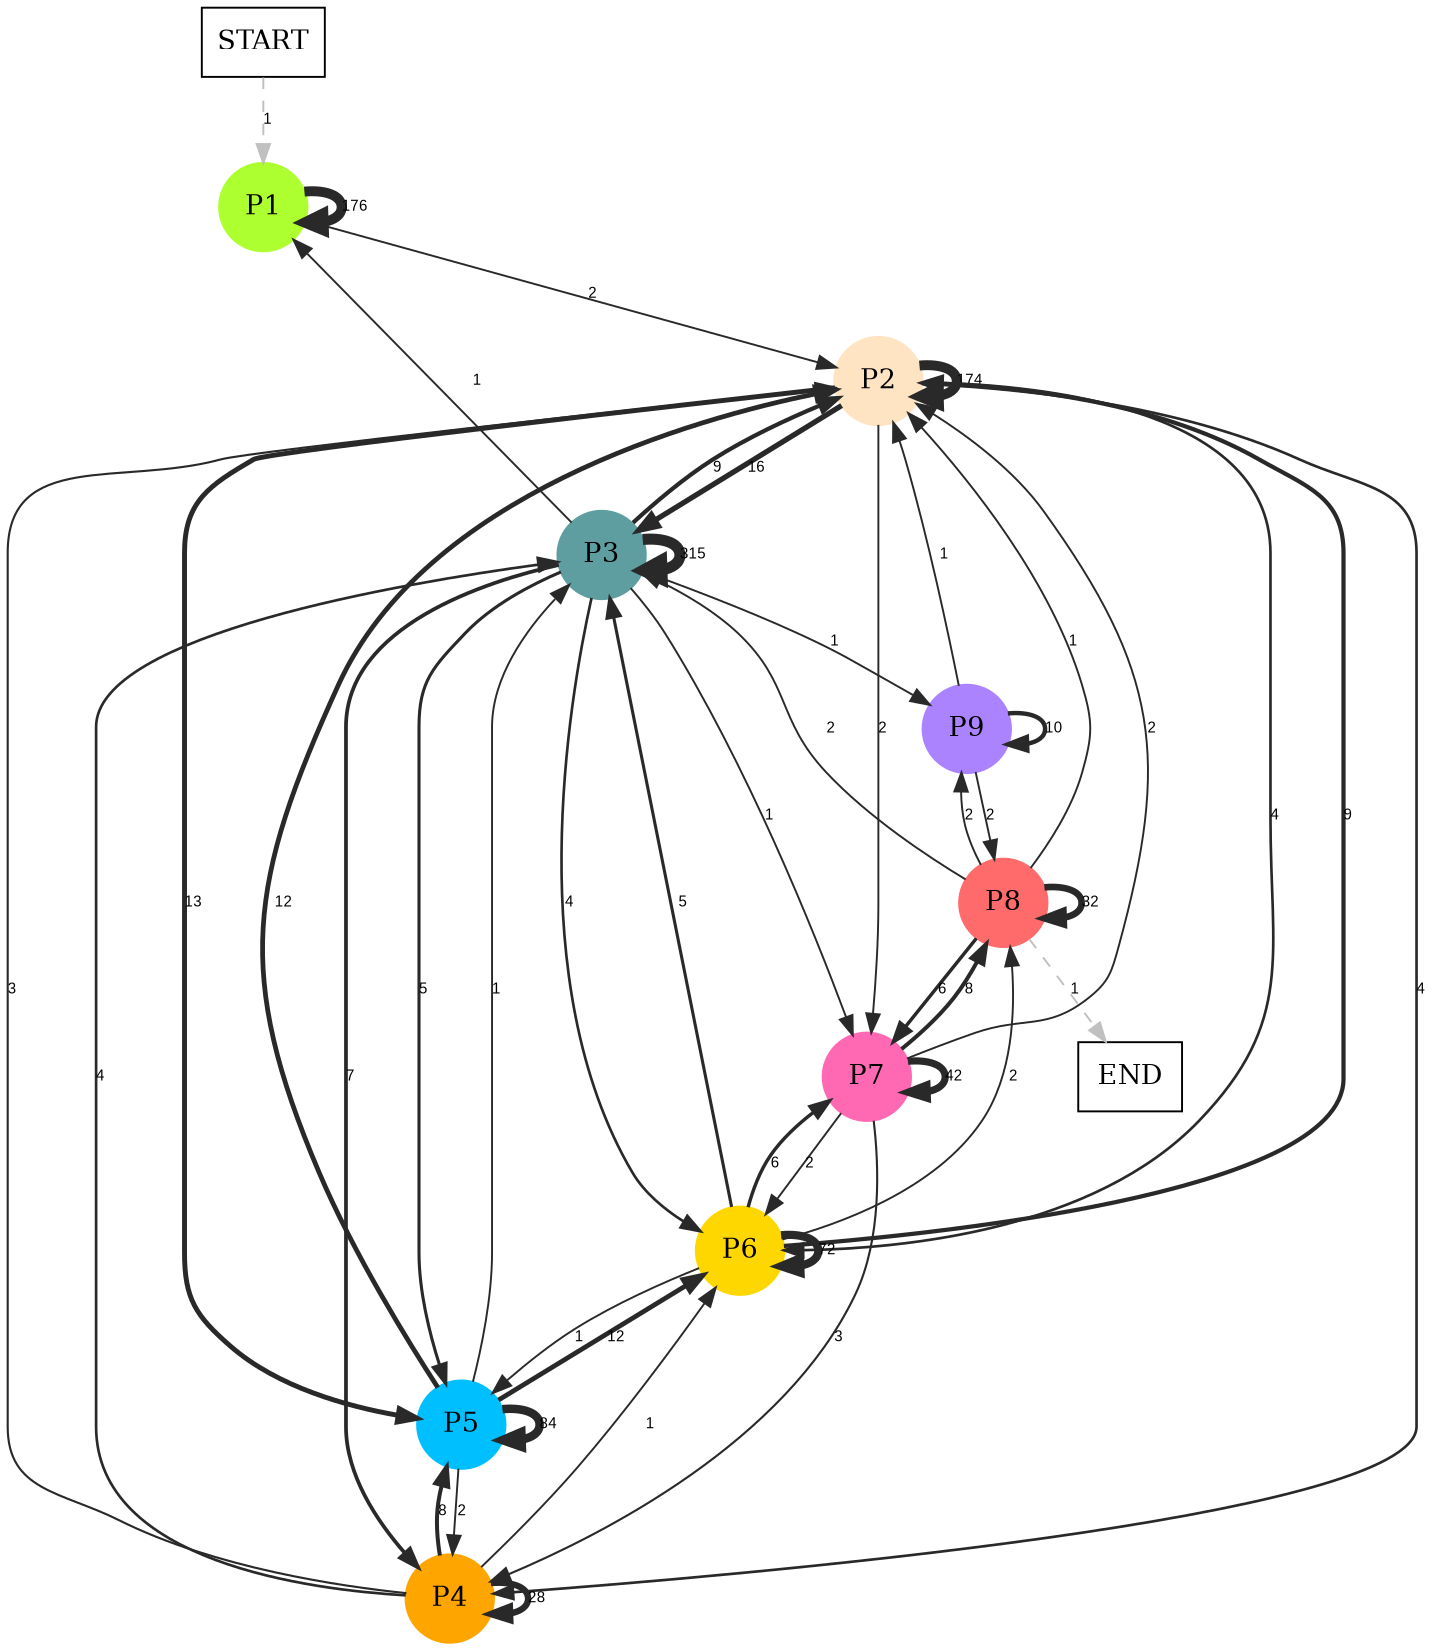 digraph graphname {
	dpi = 150
	size="16,11!";
	margin = 0;
"P1" [shape=circle, color=greenyellow, style=filled]"P2" [shape=circle, color=bisque, style=filled]"P3" [shape=circle, color=cadetblue, style=filled]"P5" [shape=circle, color=deepskyblue, style=filled]"P4" [shape=circle, color=orange, style=filled]"P6" [shape=circle, color=gold, style=filled]"P7" [shape=circle, color=hotpink, style=filled]"P8" [shape=circle, color=indianred1, style=filled]"P9" [shape=circle, color=mediumpurple1, style=filled]"START" [shape=box, fillcolor=white, style=filled, color=black]"END" [shape=box, fillcolor=white, style=filled, color=black]"P1" -> "P1" [ color=grey16 penwidth = "5.170483995038151"label ="176" labelfloat=false fontname="Arial" fontsize=8]
"P1" -> "P2" [ color=grey16 penwidth = "1"label ="2" labelfloat=false fontname="Arial" fontsize=8]
"P2" -> "P2" [ color=grey16 penwidth = "5.159055299214529"label ="174" labelfloat=false fontname="Arial" fontsize=8]
"P2" -> "P3" [ color=grey16 penwidth = "2.772588722239781"label ="16" labelfloat=false fontname="Arial" fontsize=8]
"P2" -> "P5" [ color=grey16 penwidth = "2.5649493574615367"label ="13" labelfloat=false fontname="Arial" fontsize=8]
"P2" -> "P4" [ color=grey16 penwidth = "1.3862943611198906"label ="4" labelfloat=false fontname="Arial" fontsize=8]
"P2" -> "P6" [ color=grey16 penwidth = "1.3862943611198906"label ="4" labelfloat=false fontname="Arial" fontsize=8]
"P2" -> "P7" [ color=grey16 penwidth = "1"label ="2" labelfloat=false fontname="Arial" fontsize=8]
"P3" -> "P1" [ color=grey16 penwidth = "1"label ="1" labelfloat=false fontname="Arial" fontsize=8]
"P3" -> "P2" [ color=grey16 penwidth = "2.1972245773362196"label ="9" labelfloat=false fontname="Arial" fontsize=8]
"P3" -> "P3" [ color=grey16 penwidth = "5.752572638825633"label ="315" labelfloat=false fontname="Arial" fontsize=8]
"P3" -> "P5" [ color=grey16 penwidth = "1.6094379124341003"label ="5" labelfloat=false fontname="Arial" fontsize=8]
"P3" -> "P4" [ color=grey16 penwidth = "1.9459101490553132"label ="7" labelfloat=false fontname="Arial" fontsize=8]
"P3" -> "P6" [ color=grey16 penwidth = "1.3862943611198906"label ="4" labelfloat=false fontname="Arial" fontsize=8]
"P3" -> "P7" [ color=grey16 penwidth = "1"label ="1" labelfloat=false fontname="Arial" fontsize=8]
"P3" -> "P9" [ color=grey16 penwidth = "1"label ="1" labelfloat=false fontname="Arial" fontsize=8]
"P5" -> "P2" [ color=grey16 penwidth = "2.4849066497880004"label ="12" labelfloat=false fontname="Arial" fontsize=8]
"P5" -> "P3" [ color=grey16 penwidth = "1"label ="1" labelfloat=false fontname="Arial" fontsize=8]
"P5" -> "P5" [ color=grey16 penwidth = "4.430816798843313"label ="84" labelfloat=false fontname="Arial" fontsize=8]
"P5" -> "P4" [ color=grey16 penwidth = "1"label ="2" labelfloat=false fontname="Arial" fontsize=8]
"P5" -> "P6" [ color=grey16 penwidth = "2.4849066497880004"label ="12" labelfloat=false fontname="Arial" fontsize=8]
"P4" -> "P2" [ color=grey16 penwidth = "1.0986122886681098"label ="3" labelfloat=false fontname="Arial" fontsize=8]
"P4" -> "P3" [ color=grey16 penwidth = "1.3862943611198906"label ="4" labelfloat=false fontname="Arial" fontsize=8]
"P4" -> "P5" [ color=grey16 penwidth = "2.0794415416798357"label ="8" labelfloat=false fontname="Arial" fontsize=8]
"P4" -> "P4" [ color=grey16 penwidth = "3.332204510175204"label ="28" labelfloat=false fontname="Arial" fontsize=8]
"P4" -> "P6" [ color=grey16 penwidth = "1"label ="1" labelfloat=false fontname="Arial" fontsize=8]
"P6" -> "P2" [ color=grey16 penwidth = "2.1972245773362196"label ="9" labelfloat=false fontname="Arial" fontsize=8]
"P6" -> "P3" [ color=grey16 penwidth = "1.6094379124341003"label ="5" labelfloat=false fontname="Arial" fontsize=8]
"P6" -> "P5" [ color=grey16 penwidth = "1"label ="1" labelfloat=false fontname="Arial" fontsize=8]
"P6" -> "P6" [ color=grey16 penwidth = "4.276666119016055"label ="72" labelfloat=false fontname="Arial" fontsize=8]
"P6" -> "P7" [ color=grey16 penwidth = "1.791759469228055"label ="6" labelfloat=false fontname="Arial" fontsize=8]
"P6" -> "P8" [ color=grey16 penwidth = "1"label ="2" labelfloat=false fontname="Arial" fontsize=8]
"P7" -> "P2" [ color=grey16 penwidth = "1"label ="2" labelfloat=false fontname="Arial" fontsize=8]
"P7" -> "P4" [ color=grey16 penwidth = "1.0986122886681098"label ="3" labelfloat=false fontname="Arial" fontsize=8]
"P7" -> "P6" [ color=grey16 penwidth = "1"label ="2" labelfloat=false fontname="Arial" fontsize=8]
"P7" -> "P7" [ color=grey16 penwidth = "3.7376696182833684"label ="42" labelfloat=false fontname="Arial" fontsize=8]
"P7" -> "P8" [ color=grey16 penwidth = "2.0794415416798357"label ="8" labelfloat=false fontname="Arial" fontsize=8]
"P8" -> "P2" [ color=grey16 penwidth = "1"label ="1" labelfloat=false fontname="Arial" fontsize=8]
"P8" -> "P3" [ color=grey16 penwidth = "1"label ="2" labelfloat=false fontname="Arial" fontsize=8]
"P8" -> "P7" [ color=grey16 penwidth = "1.791759469228055"label ="6" labelfloat=false fontname="Arial" fontsize=8]
"P8" -> "P8" [ color=grey16 penwidth = "3.4657359027997265"label ="32" labelfloat=false fontname="Arial" fontsize=8]
"P8" -> "P9" [ color=grey16 penwidth = "1"label ="2" labelfloat=false fontname="Arial" fontsize=8]
"P8" -> "END" [ style = dashed color=grey label ="1" labelfloat=false fontname="Arial" fontsize=8]
"P9" -> "P2" [ color=grey16 penwidth = "1"label ="1" labelfloat=false fontname="Arial" fontsize=8]
"P9" -> "P8" [ color=grey16 penwidth = "1"label ="2" labelfloat=false fontname="Arial" fontsize=8]
"P9" -> "P9" [ color=grey16 penwidth = "2.302585092994046"label ="10" labelfloat=false fontname="Arial" fontsize=8]
"START" -> "P1" [ style = dashed color=grey label ="1" labelfloat=false fontname="Arial" fontsize=8]
}